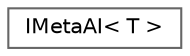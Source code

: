digraph "クラス階層図"
{
 // LATEX_PDF_SIZE
  bgcolor="transparent";
  edge [fontname=Helvetica,fontsize=10,labelfontname=Helvetica,labelfontsize=10];
  node [fontname=Helvetica,fontsize=10,shape=box,height=0.2,width=0.4];
  rankdir="LR";
  Node0 [id="Node000000",label="IMetaAI\< T \>",height=0.2,width=0.4,color="grey40", fillcolor="white", style="filled",URL="$interface_i_meta_a_i.html",tooltip=" "];
}
